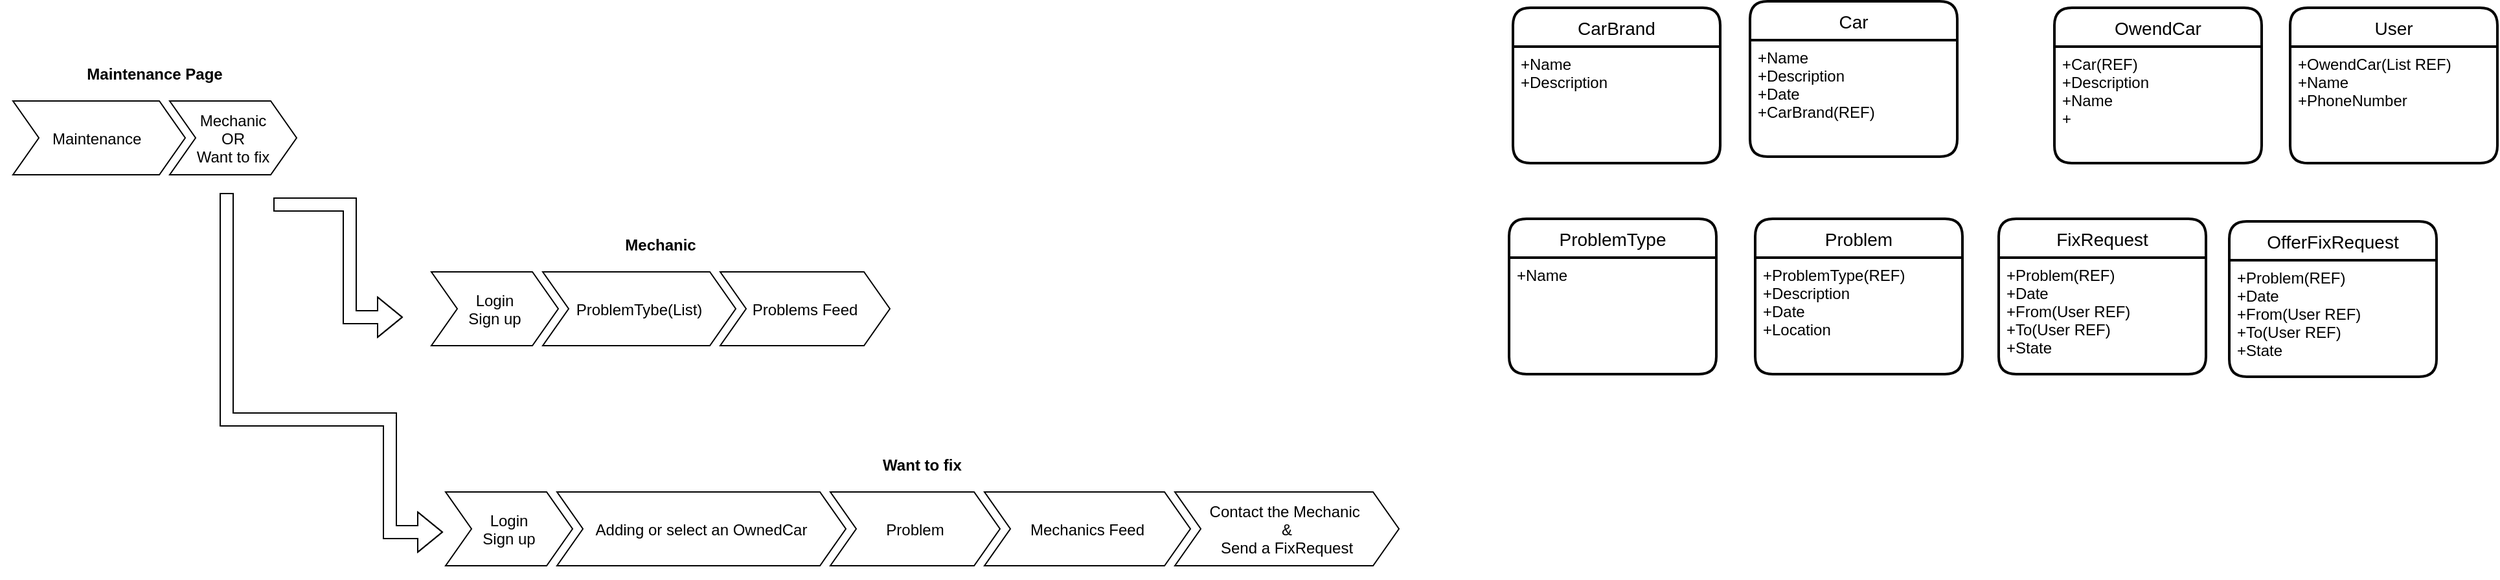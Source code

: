 <mxfile version="15.4.0" type="device" pages="6"><diagram id="PF5z3M-RRtJuVLFmuQnQ" name="Overview"><mxGraphModel dx="950" dy="493" grid="0" gridSize="10" guides="1" tooltips="1" connect="1" arrows="1" fold="1" page="1" pageScale="1" pageWidth="1920" pageHeight="1200" math="0" shadow="0"><root><mxCell id="xC5PXaX4s4TMvDyszz_f-0"/><mxCell id="xC5PXaX4s4TMvDyszz_f-1" parent="xC5PXaX4s4TMvDyszz_f-0"/><mxCell id="xC5PXaX4s4TMvDyszz_f-6" value="Maintenance Page" style="swimlane;childLayout=stackLayout;horizontal=1;fillColor=none;horizontalStack=1;resizeParent=1;resizeParentMax=0;resizeLast=0;collapsible=0;strokeColor=none;stackBorder=10;stackSpacing=-12;resizable=1;align=center;points=[];fontColor=#000000;startSize=23;" parent="xC5PXaX4s4TMvDyszz_f-1" vertex="1"><mxGeometry x="64" y="95" width="239" height="100" as="geometry"/></mxCell><mxCell id="xC5PXaX4s4TMvDyszz_f-7" value="Maintenance " style="shape=step;perimeter=stepPerimeter;fixedSize=1;points=[];" parent="xC5PXaX4s4TMvDyszz_f-6" vertex="1"><mxGeometry x="10" y="33" width="133" height="57" as="geometry"/></mxCell><mxCell id="xC5PXaX4s4TMvDyszz_f-8" value="Mechanic&#10;OR&#10;Want to fix" style="shape=step;perimeter=stepPerimeter;fixedSize=1;points=[];direction=east;" parent="xC5PXaX4s4TMvDyszz_f-6" vertex="1"><mxGeometry x="131" y="33" width="98" height="57" as="geometry"/></mxCell><mxCell id="xC5PXaX4s4TMvDyszz_f-15" value="Mechanic" style="swimlane;childLayout=stackLayout;horizontal=1;fillColor=none;horizontalStack=1;resizeParent=1;resizeParentMax=0;resizeLast=0;collapsible=0;strokeColor=none;stackBorder=10;stackSpacing=-12;resizable=1;align=center;points=[];fontColor=#000000;startSize=23;" parent="xC5PXaX4s4TMvDyszz_f-1" vertex="1"><mxGeometry x="387" y="227" width="374" height="100" as="geometry"/></mxCell><mxCell id="xC5PXaX4s4TMvDyszz_f-17" value="Login&#10;Sign up" style="shape=step;perimeter=stepPerimeter;fixedSize=1;points=[];direction=east;" parent="xC5PXaX4s4TMvDyszz_f-15" vertex="1"><mxGeometry x="10" y="33" width="98" height="57" as="geometry"/></mxCell><mxCell id="xC5PXaX4s4TMvDyszz_f-18" value="ProblemTybe(List)" style="shape=step;perimeter=stepPerimeter;fixedSize=1;points=[];direction=east;" parent="xC5PXaX4s4TMvDyszz_f-15" vertex="1"><mxGeometry x="96" y="33" width="149" height="57" as="geometry"/></mxCell><mxCell id="xC5PXaX4s4TMvDyszz_f-19" value="Problems Feed" style="shape=step;perimeter=stepPerimeter;fixedSize=1;points=[];" parent="xC5PXaX4s4TMvDyszz_f-15" vertex="1"><mxGeometry x="233" y="33" width="131" height="57" as="geometry"/></mxCell><mxCell id="xC5PXaX4s4TMvDyszz_f-22" value="" style="shape=flexArrow;endArrow=classic;html=1;rounded=0;edgeStyle=orthogonalEdgeStyle;" parent="xC5PXaX4s4TMvDyszz_f-1" edge="1"><mxGeometry width="50" height="50" relative="1" as="geometry"><mxPoint x="275" y="208" as="sourcePoint"/><mxPoint x="375" y="295" as="targetPoint"/><Array as="points"><mxPoint x="334" y="208"/><mxPoint x="334" y="295"/></Array></mxGeometry></mxCell><mxCell id="xC5PXaX4s4TMvDyszz_f-23" value="" style="shape=flexArrow;endArrow=classic;html=1;rounded=0;edgeStyle=orthogonalEdgeStyle;" parent="xC5PXaX4s4TMvDyszz_f-1" edge="1"><mxGeometry width="50" height="50" relative="1" as="geometry"><mxPoint x="239" y="199" as="sourcePoint"/><mxPoint x="406" y="461.0" as="targetPoint"/><Array as="points"><mxPoint x="365" y="374"/><mxPoint x="365" y="461"/></Array></mxGeometry></mxCell><mxCell id="xC5PXaX4s4TMvDyszz_f-24" value="Want to fix" style="swimlane;childLayout=stackLayout;horizontal=1;fillColor=none;horizontalStack=1;resizeParent=1;resizeParentMax=0;resizeLast=0;collapsible=0;strokeColor=none;stackBorder=10;stackSpacing=-12;resizable=1;align=center;points=[];fontColor=#000000;startSize=23;" parent="xC5PXaX4s4TMvDyszz_f-1" vertex="1"><mxGeometry x="398" y="397" width="756" height="100" as="geometry"/></mxCell><mxCell id="xC5PXaX4s4TMvDyszz_f-26" value="Login&#10;Sign up" style="shape=step;perimeter=stepPerimeter;fixedSize=1;points=[];direction=east;" parent="xC5PXaX4s4TMvDyszz_f-24" vertex="1"><mxGeometry x="10" y="33" width="98" height="57" as="geometry"/></mxCell><mxCell id="xC5PXaX4s4TMvDyszz_f-27" value="Adding or select an OwnedCar" style="shape=step;perimeter=stepPerimeter;fixedSize=1;points=[];direction=east;" parent="xC5PXaX4s4TMvDyszz_f-24" vertex="1"><mxGeometry x="96" y="33" width="223" height="57" as="geometry"/></mxCell><mxCell id="xC5PXaX4s4TMvDyszz_f-28" value="Problem" style="shape=step;perimeter=stepPerimeter;fixedSize=1;points=[];" parent="xC5PXaX4s4TMvDyszz_f-24" vertex="1"><mxGeometry x="307" y="33" width="131" height="57" as="geometry"/></mxCell><mxCell id="xC5PXaX4s4TMvDyszz_f-29" value="Mechanics Feed" style="shape=step;perimeter=stepPerimeter;fixedSize=1;points=[];" parent="xC5PXaX4s4TMvDyszz_f-24" vertex="1"><mxGeometry x="426" y="33" width="159" height="57" as="geometry"/></mxCell><mxCell id="xC5PXaX4s4TMvDyszz_f-30" value="Contact the Mechanic &#10;&amp;&#10;Send a FixRequest" style="shape=step;perimeter=stepPerimeter;fixedSize=1;points=[];direction=east;" parent="xC5PXaX4s4TMvDyszz_f-24" vertex="1"><mxGeometry x="573" y="33" width="173" height="57" as="geometry"/></mxCell><mxCell id="xC5PXaX4s4TMvDyszz_f-35" value="Car" style="swimlane;childLayout=stackLayout;horizontal=1;startSize=30;horizontalStack=0;rounded=1;fontSize=14;fontStyle=0;strokeWidth=2;resizeParent=0;resizeLast=1;shadow=0;dashed=0;align=center;" parent="xC5PXaX4s4TMvDyszz_f-1" vertex="1"><mxGeometry x="1415" y="51" width="160" height="120" as="geometry"/></mxCell><mxCell id="xC5PXaX4s4TMvDyszz_f-36" value="+Name&#10;+Description&#10;+Date&#10;+CarBrand(REF)" style="align=left;strokeColor=none;fillColor=none;spacingLeft=4;fontSize=12;verticalAlign=top;resizable=0;rotatable=0;part=1;" parent="xC5PXaX4s4TMvDyszz_f-35" vertex="1"><mxGeometry y="30" width="160" height="90" as="geometry"/></mxCell><mxCell id="xC5PXaX4s4TMvDyszz_f-37" value="User" style="swimlane;childLayout=stackLayout;horizontal=1;startSize=30;horizontalStack=0;rounded=1;fontSize=14;fontStyle=0;strokeWidth=2;resizeParent=0;resizeLast=1;shadow=0;dashed=0;align=center;" parent="xC5PXaX4s4TMvDyszz_f-1" vertex="1"><mxGeometry x="1832" y="56" width="160" height="120" as="geometry"/></mxCell><mxCell id="xC5PXaX4s4TMvDyszz_f-38" value="+OwendCar(List REF)&#10;+Name&#10;+PhoneNumber" style="align=left;strokeColor=none;fillColor=none;spacingLeft=4;fontSize=12;verticalAlign=top;resizable=0;rotatable=0;part=1;" parent="xC5PXaX4s4TMvDyszz_f-37" vertex="1"><mxGeometry y="30" width="160" height="90" as="geometry"/></mxCell><mxCell id="xC5PXaX4s4TMvDyszz_f-39" value="FixRequest" style="swimlane;childLayout=stackLayout;horizontal=1;startSize=30;horizontalStack=0;rounded=1;fontSize=14;fontStyle=0;strokeWidth=2;resizeParent=0;resizeLast=1;shadow=0;dashed=0;align=center;" parent="xC5PXaX4s4TMvDyszz_f-1" vertex="1"><mxGeometry x="1607" y="219" width="160" height="120" as="geometry"/></mxCell><mxCell id="xC5PXaX4s4TMvDyszz_f-40" value="+Problem(REF)&#10;+Date&#10;+From(User REF)&#10;+To(User REF)&#10;+State" style="align=left;strokeColor=none;fillColor=none;spacingLeft=4;fontSize=12;verticalAlign=top;resizable=0;rotatable=0;part=1;" parent="xC5PXaX4s4TMvDyszz_f-39" vertex="1"><mxGeometry y="30" width="160" height="90" as="geometry"/></mxCell><mxCell id="xC5PXaX4s4TMvDyszz_f-43" value="ProblemType" style="swimlane;childLayout=stackLayout;horizontal=1;startSize=30;horizontalStack=0;rounded=1;fontSize=14;fontStyle=0;strokeWidth=2;resizeParent=0;resizeLast=1;shadow=0;dashed=0;align=center;" parent="xC5PXaX4s4TMvDyszz_f-1" vertex="1"><mxGeometry x="1229" y="219" width="160" height="120" as="geometry"/></mxCell><mxCell id="xC5PXaX4s4TMvDyszz_f-44" value="+Name" style="align=left;strokeColor=none;fillColor=none;spacingLeft=4;fontSize=12;verticalAlign=top;resizable=0;rotatable=0;part=1;" parent="xC5PXaX4s4TMvDyszz_f-43" vertex="1"><mxGeometry y="30" width="160" height="90" as="geometry"/></mxCell><mxCell id="xC5PXaX4s4TMvDyszz_f-50" value="Problem" style="swimlane;childLayout=stackLayout;horizontal=1;startSize=30;horizontalStack=0;rounded=1;fontSize=14;fontStyle=0;strokeWidth=2;resizeParent=0;resizeLast=1;shadow=0;dashed=0;align=center;" parent="xC5PXaX4s4TMvDyszz_f-1" vertex="1"><mxGeometry x="1419" y="219" width="160" height="120" as="geometry"/></mxCell><mxCell id="xC5PXaX4s4TMvDyszz_f-51" value="+ProblemType(REF)&#10;+Description&#10;+Date&#10;+Location&#10;" style="align=left;strokeColor=none;fillColor=none;spacingLeft=4;fontSize=12;verticalAlign=top;resizable=0;rotatable=0;part=1;" parent="xC5PXaX4s4TMvDyszz_f-50" vertex="1"><mxGeometry y="30" width="160" height="90" as="geometry"/></mxCell><mxCell id="xC5PXaX4s4TMvDyszz_f-55" value="CarBrand" style="swimlane;childLayout=stackLayout;horizontal=1;startSize=30;horizontalStack=0;rounded=1;fontSize=14;fontStyle=0;strokeWidth=2;resizeParent=0;resizeLast=1;shadow=0;dashed=0;align=center;" parent="xC5PXaX4s4TMvDyszz_f-1" vertex="1"><mxGeometry x="1232" y="56" width="160" height="120" as="geometry"/></mxCell><mxCell id="xC5PXaX4s4TMvDyszz_f-56" value="+Name&#10;+Description" style="align=left;strokeColor=none;fillColor=none;spacingLeft=4;fontSize=12;verticalAlign=top;resizable=0;rotatable=0;part=1;" parent="xC5PXaX4s4TMvDyszz_f-55" vertex="1"><mxGeometry y="30" width="160" height="90" as="geometry"/></mxCell><mxCell id="xC5PXaX4s4TMvDyszz_f-57" value="OwendCar" style="swimlane;childLayout=stackLayout;horizontal=1;startSize=30;horizontalStack=0;rounded=1;fontSize=14;fontStyle=0;strokeWidth=2;resizeParent=0;resizeLast=1;shadow=0;dashed=0;align=center;" parent="xC5PXaX4s4TMvDyszz_f-1" vertex="1"><mxGeometry x="1650" y="56" width="160" height="120" as="geometry"/></mxCell><mxCell id="xC5PXaX4s4TMvDyszz_f-58" value="+Car(REF)&#10;+Description&#10;+Name&#10;+" style="align=left;strokeColor=none;fillColor=none;spacingLeft=4;fontSize=12;verticalAlign=top;resizable=0;rotatable=0;part=1;" parent="xC5PXaX4s4TMvDyszz_f-57" vertex="1"><mxGeometry y="30" width="160" height="90" as="geometry"/></mxCell><mxCell id="wv7cmqaRR2NHRfYjwMPj-0" value="OfferFixRequest" style="swimlane;childLayout=stackLayout;horizontal=1;startSize=30;horizontalStack=0;rounded=1;fontSize=14;fontStyle=0;strokeWidth=2;resizeParent=0;resizeLast=1;shadow=0;dashed=0;align=center;" parent="xC5PXaX4s4TMvDyszz_f-1" vertex="1"><mxGeometry x="1785" y="221" width="160" height="120" as="geometry"/></mxCell><mxCell id="wv7cmqaRR2NHRfYjwMPj-1" value="+Problem(REF)&#10;+Date&#10;+From(User REF)&#10;+To(User REF)&#10;+State" style="align=left;strokeColor=none;fillColor=none;spacingLeft=4;fontSize=12;verticalAlign=top;resizable=0;rotatable=0;part=1;" parent="wv7cmqaRR2NHRfYjwMPj-0" vertex="1"><mxGeometry y="30" width="160" height="90" as="geometry"/></mxCell></root></mxGraphModel></diagram><diagram id="oHwEi7tNNOxrCsahR1PX" name="Mantenance"><mxGraphModel dx="4155" dy="2155" grid="0" gridSize="10" guides="1" tooltips="1" connect="1" arrows="1" fold="1" page="1" pageScale="1" pageWidth="1920" pageHeight="1200" background="none" math="0" shadow="0"><root><mxCell id="0"/><mxCell id="1" parent="0"/><mxCell id="NnFWRzqXKBgk3ZlcuaKB-6" value="" style="rounded=1;whiteSpace=wrap;html=1;fillColor=#ffe6cc;strokeColor=#d79b00;" parent="1" vertex="1"><mxGeometry x="170" y="21" width="120" height="60" as="geometry"/></mxCell><mxCell id="NnFWRzqXKBgk3ZlcuaKB-7" value="" style="rounded=1;whiteSpace=wrap;html=1;fillColor=#e1d5e7;strokeColor=#9673a6;" parent="1" vertex="1"><mxGeometry x="488" y="21" width="120" height="60" as="geometry"/></mxCell><mxCell id="NnFWRzqXKBgk3ZlcuaKB-8" value="" style="rounded=1;whiteSpace=wrap;html=1;fillColor=#dae8fc;strokeColor=#6c8ebf;" parent="1" vertex="1"><mxGeometry x="806" y="21" width="120" height="60" as="geometry"/></mxCell><mxCell id="NnFWRzqXKBgk3ZlcuaKB-9" value="&lt;font style=&quot;font-size: 30px&quot;&gt;maintenance&lt;/font&gt;" style="rounded=1;whiteSpace=wrap;html=1;fillColor=#d5e8d4;strokeColor=#82b366;" parent="1" vertex="1"><mxGeometry x="1124" y="9.5" width="189" height="83" as="geometry"/></mxCell><mxCell id="NnFWRzqXKBgk3ZlcuaKB-25" value="&lt;font style=&quot;font-size: 40px&quot;&gt;Want to fix my car&lt;/font&gt;" style="rounded=1;whiteSpace=wrap;html=1;fillColor=#b1ddf0;strokeColor=#10739e;" parent="1" vertex="1"><mxGeometry x="1176" y="333" width="571" height="284" as="geometry"/></mxCell><mxCell id="NnFWRzqXKBgk3ZlcuaKB-26" value="&lt;span style=&quot;font-size: 40px&quot;&gt;Fixer&lt;/span&gt;" style="rounded=1;whiteSpace=wrap;html=1;fillColor=#bac8d3;strokeColor=#23445d;" parent="1" vertex="1"><mxGeometry x="115" y="330" width="571" height="284" as="geometry"/></mxCell><mxCell id="NE5VtXuO2vUbp6ZWx7GZ-1" value="" style="shape=link;html=1;rounded=0;edgeStyle=orthogonalEdgeStyle;" parent="1" edge="1"><mxGeometry width="100" relative="1" as="geometry"><mxPoint x="37" y="118" as="sourcePoint"/><mxPoint x="1862" y="118" as="targetPoint"/></mxGeometry></mxCell><mxCell id="NE5VtXuO2vUbp6ZWx7GZ-2" value="&lt;font style=&quot;font-size: 40px&quot; color=&quot;#67ab9f&quot;&gt;/Maintenance&lt;/font&gt;" style="text;html=1;strokeColor=none;fillColor=none;align=center;verticalAlign=middle;whiteSpace=wrap;rounded=0;" parent="1" vertex="1"><mxGeometry x="19" y="129" width="256" height="63" as="geometry"/></mxCell></root></mxGraphModel></diagram><diagram name="WantToFixMyCarSignUp" id="H4kAErWX0Ab8AWjLZCz2"><mxGraphModel dx="1703" dy="1343" grid="0" gridSize="10" guides="1" tooltips="1" connect="1" arrows="1" fold="1" page="1" pageScale="1" pageWidth="1920" pageHeight="1200" background="none" math="0" shadow="0"><root><mxCell id="uNZMx6VM8xwKr0xOc-gG-0"/><mxCell id="uNZMx6VM8xwKr0xOc-gG-1" parent="uNZMx6VM8xwKr0xOc-gG-0"/><mxCell id="uNZMx6VM8xwKr0xOc-gG-2" value="" style="rounded=1;whiteSpace=wrap;html=1;fillColor=#ffe6cc;strokeColor=#d79b00;" parent="uNZMx6VM8xwKr0xOc-gG-1" vertex="1"><mxGeometry x="170" y="21" width="120" height="60" as="geometry"/></mxCell><mxCell id="uNZMx6VM8xwKr0xOc-gG-3" value="" style="rounded=1;whiteSpace=wrap;html=1;fillColor=#e1d5e7;strokeColor=#9673a6;" parent="uNZMx6VM8xwKr0xOc-gG-1" vertex="1"><mxGeometry x="488" y="21" width="120" height="60" as="geometry"/></mxCell><mxCell id="uNZMx6VM8xwKr0xOc-gG-4" value="" style="rounded=1;whiteSpace=wrap;html=1;fillColor=#dae8fc;strokeColor=#6c8ebf;" parent="uNZMx6VM8xwKr0xOc-gG-1" vertex="1"><mxGeometry x="806" y="21" width="120" height="60" as="geometry"/></mxCell><mxCell id="uNZMx6VM8xwKr0xOc-gG-5" value="&lt;font style=&quot;font-size: 30px&quot;&gt;maintenance&lt;/font&gt;" style="rounded=1;whiteSpace=wrap;html=1;fillColor=#d5e8d4;strokeColor=#82b366;" parent="uNZMx6VM8xwKr0xOc-gG-1" vertex="1"><mxGeometry x="1124" y="9.5" width="189" height="83" as="geometry"/></mxCell><mxCell id="vu33C0xEsbwHRaToAOC9-1" value="" style="shape=link;html=1;rounded=0;edgeStyle=orthogonalEdgeStyle;" parent="uNZMx6VM8xwKr0xOc-gG-1" edge="1"><mxGeometry width="100" relative="1" as="geometry"><mxPoint x="25" y="136" as="sourcePoint"/><mxPoint x="1908" y="146" as="targetPoint"/></mxGeometry></mxCell><mxCell id="vu33C0xEsbwHRaToAOC9-5" value="&lt;font style=&quot;font-size: 60px&quot;&gt;Sign up or login&lt;/font&gt;" style="rounded=1;whiteSpace=wrap;html=1;" parent="uNZMx6VM8xwKr0xOc-gG-1" vertex="1"><mxGeometry x="397" y="309" width="1166" height="845" as="geometry"/></mxCell><mxCell id="K8VaIqsu7S3t8D1eCctR-3" style="edgeStyle=orthogonalEdgeStyle;rounded=0;orthogonalLoop=1;jettySize=auto;html=1;exitX=1;exitY=0.5;exitDx=0;exitDy=0;entryX=0;entryY=0.5;entryDx=0;entryDy=0;" parent="uNZMx6VM8xwKr0xOc-gG-1" source="K8VaIqsu7S3t8D1eCctR-0" target="K8VaIqsu7S3t8D1eCctR-2" edge="1"><mxGeometry relative="1" as="geometry"/></mxCell><mxCell id="K8VaIqsu7S3t8D1eCctR-0" value="&lt;font color=&quot;#67ab9f&quot;&gt;&lt;span style=&quot;font-size: 40px&quot;&gt;/Account/Login&lt;/span&gt;&lt;/font&gt;" style="text;html=1;strokeColor=none;fillColor=none;align=center;verticalAlign=middle;whiteSpace=wrap;rounded=0;" parent="uNZMx6VM8xwKr0xOc-gG-1" vertex="1"><mxGeometry x="7" y="168" width="294" height="63" as="geometry"/></mxCell><mxCell id="K8VaIqsu7S3t8D1eCctR-1" value="&lt;font style=&quot;font-size: 25px&quot; color=&quot;#ea6b66&quot;&gt;Redirect to&lt;/font&gt;" style="text;html=1;strokeColor=none;fillColor=none;align=center;verticalAlign=middle;whiteSpace=wrap;rounded=0;" parent="uNZMx6VM8xwKr0xOc-gG-1" vertex="1"><mxGeometry x="296" y="141" width="199" height="40" as="geometry"/></mxCell><mxCell id="K8VaIqsu7S3t8D1eCctR-2" value="&lt;font color=&quot;#67ab9f&quot;&gt;&lt;span style=&quot;font-size: 40px&quot;&gt;/Maintenance&lt;/span&gt;&lt;/font&gt;" style="text;html=1;strokeColor=none;fillColor=none;align=center;verticalAlign=middle;whiteSpace=wrap;rounded=0;" parent="uNZMx6VM8xwKr0xOc-gG-1" vertex="1"><mxGeometry x="710" y="168" width="278" height="63" as="geometry"/></mxCell><mxCell id="RcE70ne8H-sLXe_52a-0-0" value="" style="shape=actor;whiteSpace=wrap;html=1;fillColor=#b0e3e6;strokeColor=#0e8088;" parent="uNZMx6VM8xwKr0xOc-gG-1" vertex="1"><mxGeometry x="985" y="168" width="40" height="60" as="geometry"/></mxCell></root></mxGraphModel></diagram><diagram name="/Maintenance/AddNewCar" id="0cCK7t49gV6Mj8cYEF8E"><mxGraphModel dx="2044" dy="1612" grid="0" gridSize="10" guides="1" tooltips="1" connect="1" arrows="1" fold="1" page="1" pageScale="1" pageWidth="1920" pageHeight="1200" background="none" math="0" shadow="0"><root><mxCell id="GF9IXHlnEo9scxsRZaQq-0"/><mxCell id="GF9IXHlnEo9scxsRZaQq-1" parent="GF9IXHlnEo9scxsRZaQq-0"/><mxCell id="GF9IXHlnEo9scxsRZaQq-2" value="" style="rounded=1;whiteSpace=wrap;html=1;fillColor=#ffe6cc;strokeColor=#d79b00;" parent="GF9IXHlnEo9scxsRZaQq-1" vertex="1"><mxGeometry x="170" y="21" width="120" height="60" as="geometry"/></mxCell><mxCell id="GF9IXHlnEo9scxsRZaQq-3" value="" style="rounded=1;whiteSpace=wrap;html=1;fillColor=#e1d5e7;strokeColor=#9673a6;" parent="GF9IXHlnEo9scxsRZaQq-1" vertex="1"><mxGeometry x="488" y="21" width="120" height="60" as="geometry"/></mxCell><mxCell id="GF9IXHlnEo9scxsRZaQq-4" value="" style="rounded=1;whiteSpace=wrap;html=1;fillColor=#dae8fc;strokeColor=#6c8ebf;" parent="GF9IXHlnEo9scxsRZaQq-1" vertex="1"><mxGeometry x="806" y="21" width="120" height="60" as="geometry"/></mxCell><mxCell id="GF9IXHlnEo9scxsRZaQq-5" value="&lt;font style=&quot;font-size: 30px&quot;&gt;maintenance&lt;/font&gt;" style="rounded=1;whiteSpace=wrap;html=1;fillColor=#d5e8d4;strokeColor=#82b366;" parent="GF9IXHlnEo9scxsRZaQq-1" vertex="1"><mxGeometry x="1124" y="9.5" width="189" height="83" as="geometry"/></mxCell><mxCell id="GF9IXHlnEo9scxsRZaQq-6" value="" style="shape=link;html=1;rounded=0;edgeStyle=orthogonalEdgeStyle;" parent="GF9IXHlnEo9scxsRZaQq-1" edge="1"><mxGeometry width="100" relative="1" as="geometry"><mxPoint x="25" y="136" as="sourcePoint"/><mxPoint x="1908" y="146" as="targetPoint"/></mxGeometry></mxCell></root></mxGraphModel></diagram><diagram name="/Maintenance/AddProblem" id="hPJFpXm4DpKBbS0pEIz6"><mxGraphModel dx="2374" dy="1231" grid="0" gridSize="10" guides="1" tooltips="1" connect="1" arrows="1" fold="1" page="1" pageScale="1" pageWidth="1920" pageHeight="1200" background="none" math="0" shadow="0"><root><mxCell id="q6Na6SdJ5jqlSP1wxRpU-0"/><mxCell id="q6Na6SdJ5jqlSP1wxRpU-1" parent="q6Na6SdJ5jqlSP1wxRpU-0"/><mxCell id="q6Na6SdJ5jqlSP1wxRpU-2" value="" style="rounded=1;whiteSpace=wrap;html=1;fillColor=#ffe6cc;strokeColor=#d79b00;" vertex="1" parent="q6Na6SdJ5jqlSP1wxRpU-1"><mxGeometry x="170" y="21" width="120" height="60" as="geometry"/></mxCell><mxCell id="q6Na6SdJ5jqlSP1wxRpU-3" value="" style="rounded=1;whiteSpace=wrap;html=1;fillColor=#e1d5e7;strokeColor=#9673a6;" vertex="1" parent="q6Na6SdJ5jqlSP1wxRpU-1"><mxGeometry x="488" y="21" width="120" height="60" as="geometry"/></mxCell><mxCell id="q6Na6SdJ5jqlSP1wxRpU-4" value="" style="rounded=1;whiteSpace=wrap;html=1;fillColor=#dae8fc;strokeColor=#6c8ebf;" vertex="1" parent="q6Na6SdJ5jqlSP1wxRpU-1"><mxGeometry x="806" y="21" width="120" height="60" as="geometry"/></mxCell><mxCell id="q6Na6SdJ5jqlSP1wxRpU-5" value="&lt;font style=&quot;font-size: 30px&quot;&gt;maintenance&lt;/font&gt;" style="rounded=1;whiteSpace=wrap;html=1;fillColor=#d5e8d4;strokeColor=#82b366;" vertex="1" parent="q6Na6SdJ5jqlSP1wxRpU-1"><mxGeometry x="1124" y="9.5" width="189" height="83" as="geometry"/></mxCell><mxCell id="q6Na6SdJ5jqlSP1wxRpU-6" value="" style="shape=link;html=1;rounded=0;edgeStyle=orthogonalEdgeStyle;" edge="1" parent="q6Na6SdJ5jqlSP1wxRpU-1"><mxGeometry width="100" relative="1" as="geometry"><mxPoint x="25" y="136" as="sourcePoint"/><mxPoint x="1908" y="146" as="targetPoint"/></mxGeometry></mxCell><mxCell id="XhTRb7ja-K8txjNGrqUV-0" value="select theh car&amp;nbsp;" style="text;html=1;strokeColor=none;fillColor=none;align=center;verticalAlign=middle;whiteSpace=wrap;rounded=0;" vertex="1" parent="q6Na6SdJ5jqlSP1wxRpU-1"><mxGeometry x="120" y="255" width="126" height="30" as="geometry"/></mxCell></root></mxGraphModel></diagram><diagram name="Copy of /Maintenance/FixersFeed" id="gCxeGh2uwJxLiqf2eLvX"><mxGraphModel dx="1662" dy="862" grid="0" gridSize="10" guides="1" tooltips="1" connect="1" arrows="1" fold="1" page="1" pageScale="1" pageWidth="1920" pageHeight="1200" background="none" math="0" shadow="0"><root><mxCell id="uaCBaKp8JUMojzGYwiol-0"/><mxCell id="uaCBaKp8JUMojzGYwiol-1" parent="uaCBaKp8JUMojzGYwiol-0"/><mxCell id="uaCBaKp8JUMojzGYwiol-2" value="" style="rounded=1;whiteSpace=wrap;html=1;fillColor=#ffe6cc;strokeColor=#d79b00;" vertex="1" parent="uaCBaKp8JUMojzGYwiol-1"><mxGeometry x="170" y="21" width="120" height="60" as="geometry"/></mxCell><mxCell id="uaCBaKp8JUMojzGYwiol-3" value="" style="rounded=1;whiteSpace=wrap;html=1;fillColor=#e1d5e7;strokeColor=#9673a6;" vertex="1" parent="uaCBaKp8JUMojzGYwiol-1"><mxGeometry x="488" y="21" width="120" height="60" as="geometry"/></mxCell><mxCell id="uaCBaKp8JUMojzGYwiol-4" value="" style="rounded=1;whiteSpace=wrap;html=1;fillColor=#dae8fc;strokeColor=#6c8ebf;" vertex="1" parent="uaCBaKp8JUMojzGYwiol-1"><mxGeometry x="806" y="21" width="120" height="60" as="geometry"/></mxCell><mxCell id="uaCBaKp8JUMojzGYwiol-5" value="&lt;font style=&quot;font-size: 30px&quot;&gt;maintenance&lt;/font&gt;" style="rounded=1;whiteSpace=wrap;html=1;fillColor=#d5e8d4;strokeColor=#82b366;" vertex="1" parent="uaCBaKp8JUMojzGYwiol-1"><mxGeometry x="1124" y="9.5" width="189" height="83" as="geometry"/></mxCell><mxCell id="uaCBaKp8JUMojzGYwiol-6" value="" style="shape=link;html=1;rounded=0;edgeStyle=orthogonalEdgeStyle;" edge="1" parent="uaCBaKp8JUMojzGYwiol-1"><mxGeometry width="100" relative="1" as="geometry"><mxPoint x="25" y="136" as="sourcePoint"/><mxPoint x="1908" y="146" as="targetPoint"/></mxGeometry></mxCell><mxCell id="uaCBaKp8JUMojzGYwiol-7" value="select theh car&amp;nbsp;" style="text;html=1;strokeColor=none;fillColor=none;align=center;verticalAlign=middle;whiteSpace=wrap;rounded=0;" vertex="1" parent="uaCBaKp8JUMojzGYwiol-1"><mxGeometry x="120" y="255" width="126" height="30" as="geometry"/></mxCell></root></mxGraphModel></diagram></mxfile>